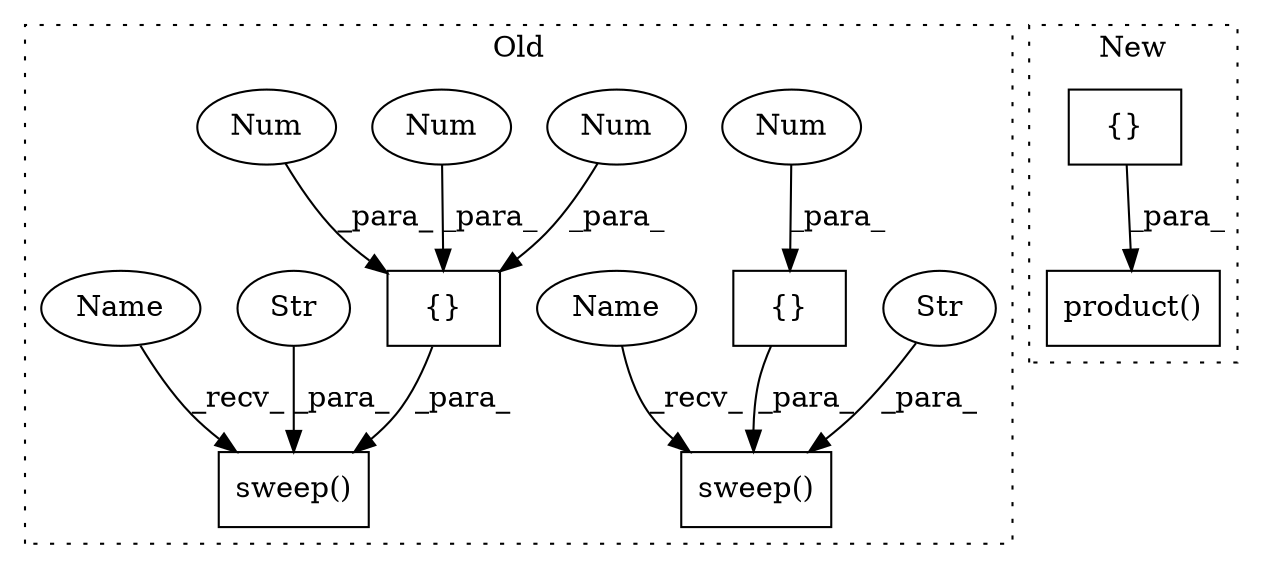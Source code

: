 digraph G {
subgraph cluster0 {
1 [label="sweep()" a="75" s="4294,4336" l="12,1" shape="box"];
3 [label="Str" a="66" s="4306" l="23" shape="ellipse"];
4 [label="{}" a="59" s="4331,4335" l="1,0" shape="box"];
6 [label="sweep()" a="75" s="4369,4417" l="12,1" shape="box"];
7 [label="{}" a="59" s="4399,4416" l="1,0" shape="box"];
8 [label="Str" a="66" s="4381" l="16" shape="ellipse"];
9 [label="Num" a="76" s="4332" l="3" shape="ellipse"];
10 [label="Num" a="76" s="4400" l="4" shape="ellipse"];
11 [label="Num" a="76" s="4412" l="4" shape="ellipse"];
12 [label="Num" a="76" s="4406" l="4" shape="ellipse"];
13 [label="Name" a="87" s="4294" l="5" shape="ellipse"];
14 [label="Name" a="87" s="4369" l="5" shape="ellipse"];
label = "Old";
style="dotted";
}
subgraph cluster1 {
2 [label="product()" a="75" s="4064,4464" l="14,1" shape="box"];
5 [label="{}" a="59" s="4434,4449" l="1,0" shape="box"];
label = "New";
style="dotted";
}
3 -> 1 [label="_para_"];
4 -> 1 [label="_para_"];
5 -> 2 [label="_para_"];
7 -> 6 [label="_para_"];
8 -> 6 [label="_para_"];
9 -> 4 [label="_para_"];
10 -> 7 [label="_para_"];
11 -> 7 [label="_para_"];
12 -> 7 [label="_para_"];
13 -> 1 [label="_recv_"];
14 -> 6 [label="_recv_"];
}